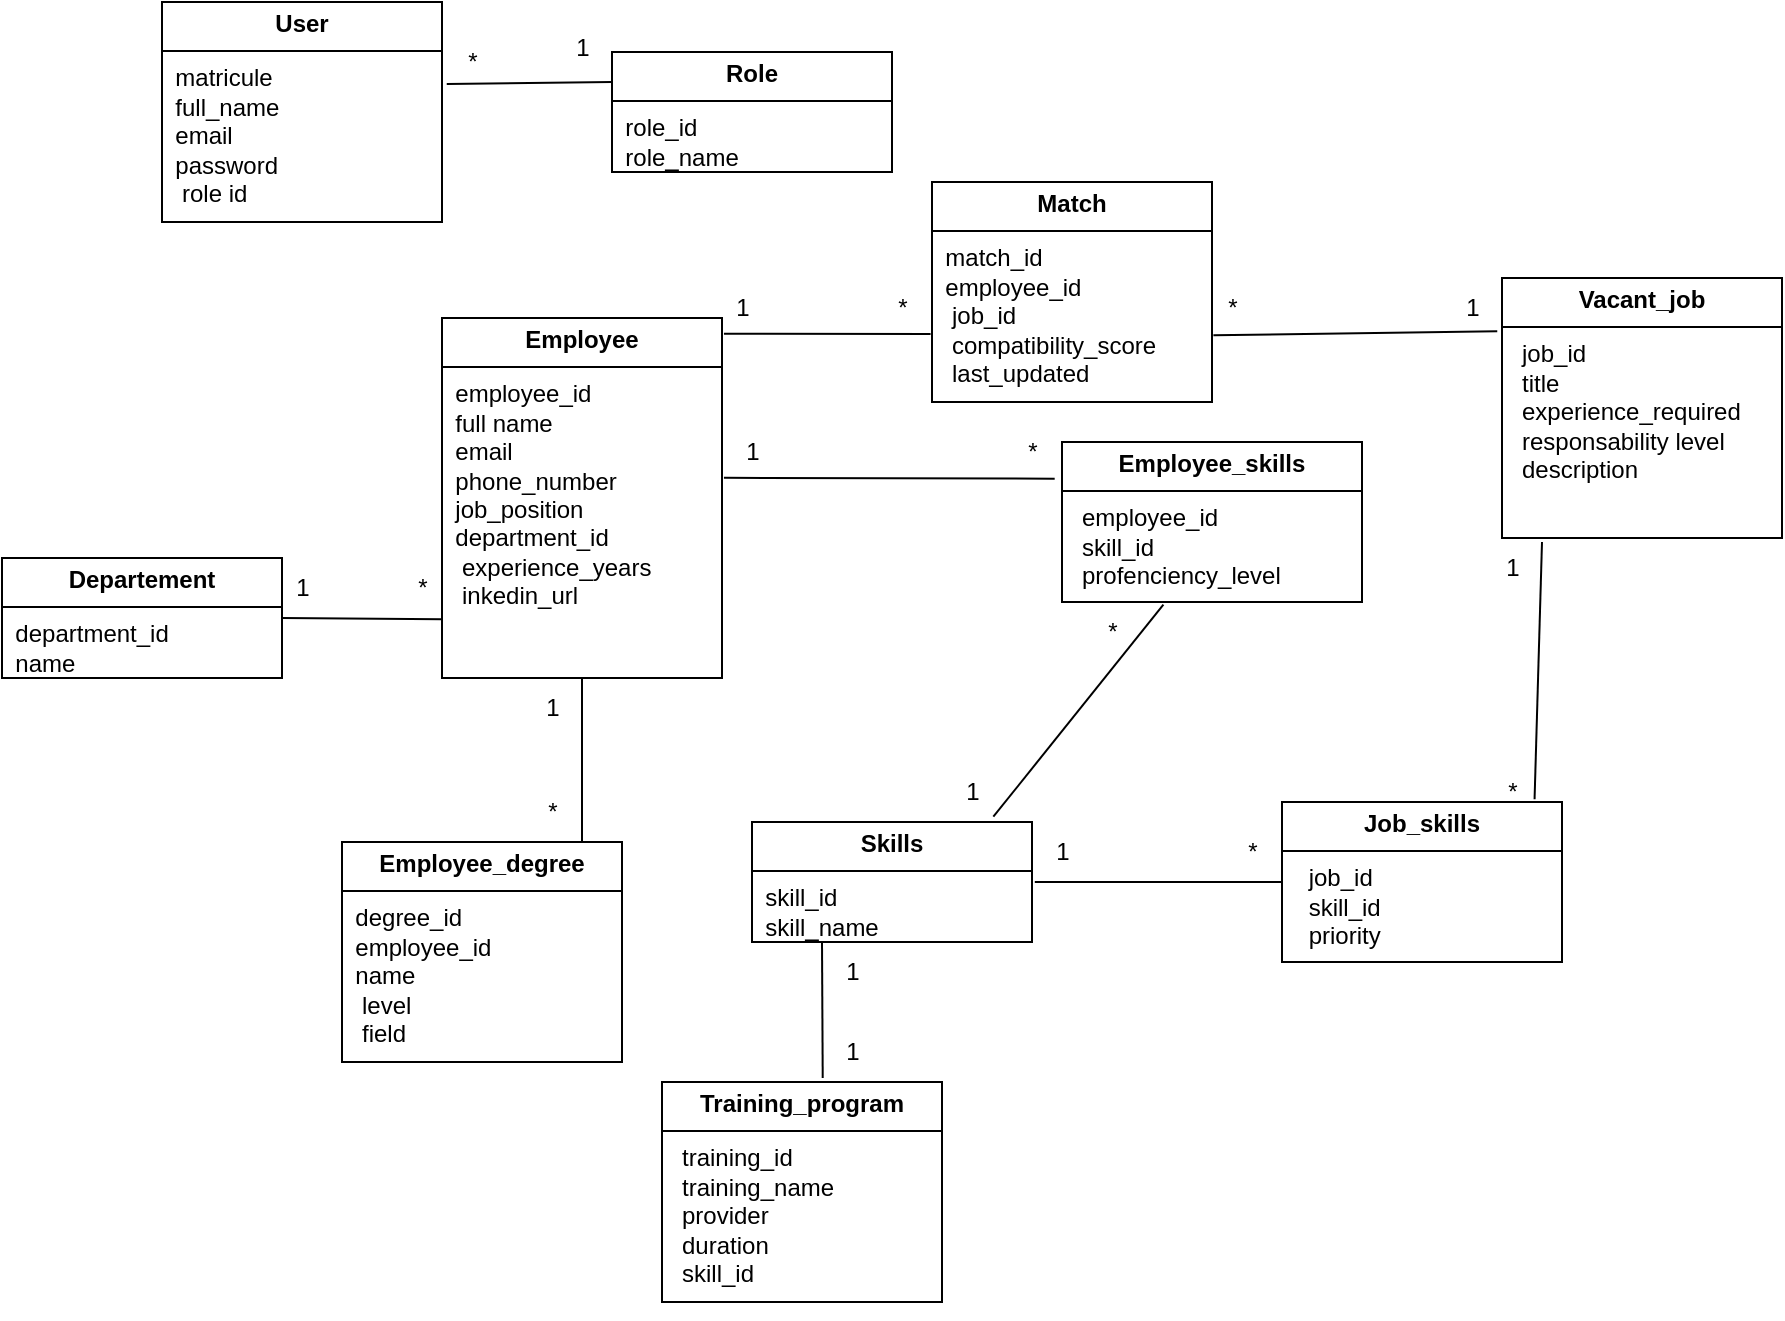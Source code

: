 <mxfile version="26.0.16">
  <diagram id="C5RBs43oDa-KdzZeNtuy" name="Page-1">
    <mxGraphModel dx="1221" dy="1871" grid="1" gridSize="10" guides="1" tooltips="1" connect="1" arrows="1" fold="1" page="1" pageScale="1" pageWidth="827" pageHeight="1169" math="0" shadow="0">
      <root>
        <mxCell id="WIyWlLk6GJQsqaUBKTNV-0" />
        <mxCell id="WIyWlLk6GJQsqaUBKTNV-1" parent="WIyWlLk6GJQsqaUBKTNV-0" />
        <mxCell id="3dclUxW02WmgJ_x5xP7q-3" value="&lt;p style=&quot;margin:0px;margin-top:4px;text-align:center;&quot;&gt;&lt;b&gt;Employee&lt;/b&gt;&lt;/p&gt;&lt;hr size=&quot;1&quot; style=&quot;border-style:solid;&quot;&gt;&lt;div style=&quot;height:2px;&quot;&gt;&amp;nbsp; employee_id&amp;nbsp; &amp;nbsp; &amp;nbsp; &amp;nbsp; &amp;nbsp; &amp;nbsp; &amp;nbsp; &amp;nbsp; &amp;nbsp; &amp;nbsp; &amp;nbsp; full name&amp;nbsp; &amp;nbsp; &amp;nbsp; &amp;nbsp; &amp;nbsp; &amp;nbsp; &amp;nbsp; &amp;nbsp; &amp;nbsp; &amp;nbsp; &amp;nbsp; &amp;nbsp; &amp;nbsp; &amp;nbsp; email&amp;nbsp; &amp;nbsp; &amp;nbsp; &amp;nbsp; &amp;nbsp; &amp;nbsp; &amp;nbsp; &amp;nbsp; &amp;nbsp; &amp;nbsp; &amp;nbsp; &amp;nbsp; &amp;nbsp; &amp;nbsp; &amp;nbsp; &amp;nbsp; &amp;nbsp; phone_number&amp;nbsp; &amp;nbsp; &amp;nbsp; &amp;nbsp; &amp;nbsp; &amp;nbsp; &amp;nbsp; &amp;nbsp; &amp;nbsp; job_position&amp;nbsp; &amp;nbsp; &amp;nbsp; &amp;nbsp; &amp;nbsp; &amp;nbsp; &amp;nbsp; &amp;nbsp; &amp;nbsp; &amp;nbsp; &amp;nbsp; department_id&amp;nbsp; &amp;nbsp; &amp;nbsp; &amp;nbsp; &amp;nbsp; &amp;nbsp; &amp;nbsp; &amp;nbsp; &amp;nbsp; &amp;nbsp;experience_years&amp;nbsp; &amp;nbsp; &amp;nbsp; &amp;nbsp; &amp;nbsp; &amp;nbsp; &amp;nbsp;inkedin_url&amp;nbsp; &amp;nbsp; &amp;nbsp; &amp;nbsp; &amp;nbsp; &amp;nbsp; &amp;nbsp; &amp;nbsp; &amp;nbsp; &amp;nbsp; &amp;nbsp; &amp;nbsp; &amp;nbsp; &amp;nbsp; &amp;nbsp; &amp;nbsp; &amp;nbsp; &amp;nbsp; &amp;nbsp; &amp;nbsp; &amp;nbsp; &amp;nbsp; &amp;nbsp; &amp;nbsp; &amp;nbsp; &amp;nbsp; &amp;nbsp; &amp;nbsp; &amp;nbsp; &amp;nbsp; &amp;nbsp; &amp;nbsp; &amp;nbsp; &amp;nbsp; &amp;nbsp; &amp;nbsp; &amp;nbsp; &amp;nbsp; &amp;nbsp; &amp;nbsp; &amp;nbsp; &amp;nbsp; &amp;nbsp;&amp;nbsp;&lt;/div&gt;&lt;div style=&quot;height:2px;&quot;&gt;&lt;br&gt;&lt;/div&gt;&lt;div style=&quot;height:2px;&quot;&gt;&lt;br&gt;&lt;/div&gt;" style="verticalAlign=top;align=left;overflow=fill;html=1;whiteSpace=wrap;" parent="WIyWlLk6GJQsqaUBKTNV-1" vertex="1">
          <mxGeometry x="240" y="78" width="140" height="180" as="geometry" />
        </mxCell>
        <mxCell id="3dclUxW02WmgJ_x5xP7q-4" value="&lt;p style=&quot;margin:0px;margin-top:4px;text-align:center;&quot;&gt;&lt;b&gt;Skills&lt;/b&gt;&lt;/p&gt;&lt;hr size=&quot;1&quot; style=&quot;border-style:solid;&quot;&gt;&lt;div style=&quot;height:2px;&quot;&gt;&amp;nbsp; skill_id&amp;nbsp; &amp;nbsp; &amp;nbsp; &amp;nbsp; &amp;nbsp; &amp;nbsp; &amp;nbsp; &amp;nbsp; &amp;nbsp; &amp;nbsp; &amp;nbsp; &amp;nbsp; &amp;nbsp; &amp;nbsp; &amp;nbsp; &amp;nbsp; skill_name&lt;/div&gt;&lt;div style=&quot;height:2px;&quot;&gt;&amp;nbsp;&lt;/div&gt;" style="verticalAlign=top;align=left;overflow=fill;html=1;whiteSpace=wrap;" parent="WIyWlLk6GJQsqaUBKTNV-1" vertex="1">
          <mxGeometry x="395" y="330" width="140" height="60" as="geometry" />
        </mxCell>
        <mxCell id="3dclUxW02WmgJ_x5xP7q-8" value="&lt;p style=&quot;margin:0px;margin-top:4px;text-align:center;&quot;&gt;&lt;b&gt;Employee_skills&lt;/b&gt;&lt;/p&gt;&lt;hr size=&quot;1&quot; style=&quot;border-style:solid;&quot;&gt;&lt;div style=&quot;height:2px;&quot;&gt;&amp;nbsp; &amp;nbsp;employee_id&amp;nbsp; &amp;nbsp; &amp;nbsp; &amp;nbsp; &amp;nbsp; &amp;nbsp; &amp;nbsp; &amp;nbsp; &amp;nbsp; &amp;nbsp; &amp;nbsp; &amp;nbsp; &amp;nbsp;skill_id&amp;nbsp; &amp;nbsp; &amp;nbsp; &amp;nbsp; &amp;nbsp; &amp;nbsp; &amp;nbsp; &amp;nbsp; &amp;nbsp; &amp;nbsp; &amp;nbsp; &amp;nbsp; &amp;nbsp; &amp;nbsp; &amp;nbsp; &amp;nbsp; &amp;nbsp; &amp;nbsp;profenciency_level&lt;/div&gt;" style="verticalAlign=top;align=left;overflow=fill;html=1;whiteSpace=wrap;" parent="WIyWlLk6GJQsqaUBKTNV-1" vertex="1">
          <mxGeometry x="550" y="140" width="150" height="80" as="geometry" />
        </mxCell>
        <mxCell id="3dclUxW02WmgJ_x5xP7q-9" style="edgeStyle=orthogonalEdgeStyle;rounded=0;orthogonalLoop=1;jettySize=auto;html=1;exitX=0.5;exitY=1;exitDx=0;exitDy=0;" parent="WIyWlLk6GJQsqaUBKTNV-1" source="3dclUxW02WmgJ_x5xP7q-4" target="3dclUxW02WmgJ_x5xP7q-4" edge="1">
          <mxGeometry relative="1" as="geometry" />
        </mxCell>
        <mxCell id="3dclUxW02WmgJ_x5xP7q-10" value="&lt;p style=&quot;margin:0px;margin-top:4px;text-align:center;&quot;&gt;&lt;b&gt;Vacant_job&lt;/b&gt;&lt;/p&gt;&lt;hr size=&quot;1&quot; style=&quot;border-style:solid;&quot;&gt;&lt;div style=&quot;height:2px;&quot;&gt;&amp;nbsp; &amp;nbsp;job_id&amp;nbsp; &amp;nbsp; &amp;nbsp; &amp;nbsp; &amp;nbsp; &amp;nbsp; &amp;nbsp; &amp;nbsp; &amp;nbsp; &amp;nbsp; &amp;nbsp; &amp;nbsp; &amp;nbsp; &amp;nbsp; &amp;nbsp; &amp;nbsp; &amp;nbsp;title&amp;nbsp; &amp;nbsp; &amp;nbsp; &amp;nbsp; &amp;nbsp; &amp;nbsp; &amp;nbsp; &amp;nbsp; &amp;nbsp; &amp;nbsp; &amp;nbsp; &amp;nbsp; &amp;nbsp; &amp;nbsp; &amp;nbsp; &amp;nbsp; &amp;nbsp; &amp;nbsp; &amp;nbsp;experience_required&amp;nbsp; &amp;nbsp; &amp;nbsp; &amp;nbsp; &amp;nbsp;responsability level&amp;nbsp; &amp;nbsp; &amp;nbsp; &amp;nbsp; &amp;nbsp; &amp;nbsp;description&amp;nbsp; &amp;nbsp; &amp;nbsp; &amp;nbsp; &amp;nbsp; &amp;nbsp; &amp;nbsp; &amp;nbsp; &amp;nbsp; &amp;nbsp; &amp;nbsp;&lt;/div&gt;" style="verticalAlign=top;align=left;overflow=fill;html=1;whiteSpace=wrap;" parent="WIyWlLk6GJQsqaUBKTNV-1" vertex="1">
          <mxGeometry x="770" y="58" width="140" height="130" as="geometry" />
        </mxCell>
        <mxCell id="3dclUxW02WmgJ_x5xP7q-11" value="&lt;p style=&quot;margin:0px;margin-top:4px;text-align:center;&quot;&gt;&lt;b&gt;Job_skills&lt;/b&gt;&lt;/p&gt;&lt;hr size=&quot;1&quot; style=&quot;border-style:solid;&quot;&gt;&lt;div style=&quot;height:2px;&quot;&gt;&amp;nbsp; &amp;nbsp; job_id&amp;nbsp; &amp;nbsp; &amp;nbsp; &amp;nbsp; &amp;nbsp; &amp;nbsp; &amp;nbsp; &amp;nbsp; &amp;nbsp; &amp;nbsp; &amp;nbsp; &amp;nbsp; &amp;nbsp; &amp;nbsp; &amp;nbsp; &amp;nbsp; skill_id&amp;nbsp; &amp;nbsp; &amp;nbsp; &amp;nbsp; &amp;nbsp; &amp;nbsp; &amp;nbsp; &amp;nbsp; &amp;nbsp; &amp;nbsp; &amp;nbsp; &amp;nbsp; &amp;nbsp; &amp;nbsp; &amp;nbsp; &amp;nbsp; priority&lt;/div&gt;" style="verticalAlign=top;align=left;overflow=fill;html=1;whiteSpace=wrap;" parent="WIyWlLk6GJQsqaUBKTNV-1" vertex="1">
          <mxGeometry x="660" y="320" width="140" height="80" as="geometry" />
        </mxCell>
        <mxCell id="3dclUxW02WmgJ_x5xP7q-12" value="&lt;p style=&quot;margin:0px;margin-top:4px;text-align:center;&quot;&gt;&lt;b&gt;Training_program&lt;/b&gt;&lt;/p&gt;&lt;hr size=&quot;1&quot; style=&quot;border-style:solid;&quot;&gt;&lt;div style=&quot;height:2px;&quot;&gt;&amp;nbsp; &amp;nbsp;training_id&amp;nbsp; &amp;nbsp; &amp;nbsp; &amp;nbsp; &amp;nbsp; &amp;nbsp; &amp;nbsp; &amp;nbsp; &amp;nbsp; &amp;nbsp; &amp;nbsp; &amp;nbsp; &amp;nbsp;training_name&amp;nbsp; &amp;nbsp; &amp;nbsp; &amp;nbsp; &amp;nbsp; &amp;nbsp; &amp;nbsp; &amp;nbsp; &amp;nbsp; &amp;nbsp;provider&amp;nbsp; &amp;nbsp; &amp;nbsp; &amp;nbsp; &amp;nbsp; &amp;nbsp; &amp;nbsp; &amp;nbsp; &amp;nbsp; &amp;nbsp; &amp;nbsp; &amp;nbsp; &amp;nbsp; &amp;nbsp; &amp;nbsp;duration&amp;nbsp; &amp;nbsp; &amp;nbsp; &amp;nbsp; &amp;nbsp; &amp;nbsp; &amp;nbsp; &amp;nbsp; &amp;nbsp; &amp;nbsp; &amp;nbsp; &amp;nbsp; &amp;nbsp; &amp;nbsp; &amp;nbsp;skill_id&amp;nbsp; &amp;nbsp; &amp;nbsp; &amp;nbsp; &amp;nbsp; &amp;nbsp; &amp;nbsp; &amp;nbsp; &amp;nbsp; &amp;nbsp; &amp;nbsp; &amp;nbsp; &amp;nbsp; &amp;nbsp; &amp;nbsp; &amp;nbsp; &amp;nbsp; &amp;nbsp; &amp;nbsp;&lt;/div&gt;" style="verticalAlign=top;align=left;overflow=fill;html=1;whiteSpace=wrap;" parent="WIyWlLk6GJQsqaUBKTNV-1" vertex="1">
          <mxGeometry x="350" y="460" width="140" height="110" as="geometry" />
        </mxCell>
        <mxCell id="3dclUxW02WmgJ_x5xP7q-25" value="" style="endArrow=none;html=1;rounded=0;exitX=0.902;exitY=-0.017;exitDx=0;exitDy=0;exitPerimeter=0;" parent="WIyWlLk6GJQsqaUBKTNV-1" source="3dclUxW02WmgJ_x5xP7q-11" edge="1">
          <mxGeometry relative="1" as="geometry">
            <mxPoint x="650" y="261.33" as="sourcePoint" />
            <mxPoint x="790" y="190" as="targetPoint" />
          </mxGeometry>
        </mxCell>
        <mxCell id="3dclUxW02WmgJ_x5xP7q-29" value="" style="endArrow=none;html=1;rounded=0;entryX=0;entryY=0.5;entryDx=0;entryDy=0;exitX=1;exitY=0.75;exitDx=0;exitDy=0;" parent="WIyWlLk6GJQsqaUBKTNV-1" target="3dclUxW02WmgJ_x5xP7q-11" edge="1">
          <mxGeometry relative="1" as="geometry">
            <mxPoint x="536.4" y="360" as="sourcePoint" />
            <mxPoint x="660.0" y="353.8" as="targetPoint" />
          </mxGeometry>
        </mxCell>
        <mxCell id="3dclUxW02WmgJ_x5xP7q-31" value="" style="endArrow=none;html=1;rounded=0;entryX=0.338;entryY=1.017;entryDx=0;entryDy=0;entryPerimeter=0;exitX=0.862;exitY=-0.044;exitDx=0;exitDy=0;exitPerimeter=0;" parent="WIyWlLk6GJQsqaUBKTNV-1" source="3dclUxW02WmgJ_x5xP7q-4" target="3dclUxW02WmgJ_x5xP7q-8" edge="1">
          <mxGeometry relative="1" as="geometry">
            <mxPoint x="490" y="280" as="sourcePoint" />
            <mxPoint x="510" y="240" as="targetPoint" />
          </mxGeometry>
        </mxCell>
        <mxCell id="3dclUxW02WmgJ_x5xP7q-32" value="" style="endArrow=none;html=1;rounded=0;entryX=0.878;entryY=0.944;entryDx=0;entryDy=0;entryPerimeter=0;exitX=1.007;exitY=0.444;exitDx=0;exitDy=0;exitPerimeter=0;" parent="WIyWlLk6GJQsqaUBKTNV-1" source="3dclUxW02WmgJ_x5xP7q-3" target="K-un5heEjTdDLmdkTGqn-6" edge="1">
          <mxGeometry relative="1" as="geometry">
            <mxPoint x="390" y="160" as="sourcePoint" />
            <mxPoint x="480" y="170" as="targetPoint" />
            <Array as="points" />
          </mxGeometry>
        </mxCell>
        <mxCell id="3dclUxW02WmgJ_x5xP7q-33" style="edgeStyle=orthogonalEdgeStyle;rounded=0;orthogonalLoop=1;jettySize=auto;html=1;exitX=0.5;exitY=1;exitDx=0;exitDy=0;" parent="WIyWlLk6GJQsqaUBKTNV-1" source="3dclUxW02WmgJ_x5xP7q-12" target="3dclUxW02WmgJ_x5xP7q-12" edge="1">
          <mxGeometry relative="1" as="geometry" />
        </mxCell>
        <mxCell id="K-un5heEjTdDLmdkTGqn-5" value="1" style="text;html=1;align=center;verticalAlign=middle;resizable=0;points=[];autosize=1;strokeColor=none;fillColor=none;" parent="WIyWlLk6GJQsqaUBKTNV-1" vertex="1">
          <mxGeometry x="380" y="130" width="30" height="30" as="geometry" />
        </mxCell>
        <mxCell id="K-un5heEjTdDLmdkTGqn-6" value="*" style="text;html=1;align=center;verticalAlign=middle;resizable=0;points=[];autosize=1;strokeColor=none;fillColor=none;" parent="WIyWlLk6GJQsqaUBKTNV-1" vertex="1">
          <mxGeometry x="520" y="130" width="30" height="30" as="geometry" />
        </mxCell>
        <mxCell id="K-un5heEjTdDLmdkTGqn-7" value="1" style="text;html=1;align=center;verticalAlign=middle;resizable=0;points=[];autosize=1;strokeColor=none;fillColor=none;" parent="WIyWlLk6GJQsqaUBKTNV-1" vertex="1">
          <mxGeometry x="535" y="330" width="30" height="30" as="geometry" />
        </mxCell>
        <mxCell id="K-un5heEjTdDLmdkTGqn-8" value="*" style="text;html=1;align=center;verticalAlign=middle;resizable=0;points=[];autosize=1;strokeColor=none;fillColor=none;" parent="WIyWlLk6GJQsqaUBKTNV-1" vertex="1">
          <mxGeometry x="560" y="220" width="30" height="30" as="geometry" />
        </mxCell>
        <mxCell id="K-un5heEjTdDLmdkTGqn-9" value="1" style="text;html=1;align=center;verticalAlign=middle;resizable=0;points=[];autosize=1;strokeColor=none;fillColor=none;" parent="WIyWlLk6GJQsqaUBKTNV-1" vertex="1">
          <mxGeometry x="490" y="300" width="30" height="30" as="geometry" />
        </mxCell>
        <mxCell id="K-un5heEjTdDLmdkTGqn-10" value="*" style="text;html=1;align=center;verticalAlign=middle;resizable=0;points=[];autosize=1;strokeColor=none;fillColor=none;" parent="WIyWlLk6GJQsqaUBKTNV-1" vertex="1">
          <mxGeometry x="630" y="330" width="30" height="30" as="geometry" />
        </mxCell>
        <mxCell id="K-un5heEjTdDLmdkTGqn-11" value="*" style="text;html=1;align=center;verticalAlign=middle;resizable=0;points=[];autosize=1;strokeColor=none;fillColor=none;" parent="WIyWlLk6GJQsqaUBKTNV-1" vertex="1">
          <mxGeometry x="760" y="300" width="30" height="30" as="geometry" />
        </mxCell>
        <mxCell id="K-un5heEjTdDLmdkTGqn-12" value="1" style="text;html=1;align=center;verticalAlign=middle;resizable=0;points=[];autosize=1;strokeColor=none;fillColor=none;" parent="WIyWlLk6GJQsqaUBKTNV-1" vertex="1">
          <mxGeometry x="760" y="188" width="30" height="30" as="geometry" />
        </mxCell>
        <mxCell id="K-un5heEjTdDLmdkTGqn-16" value="1" style="text;html=1;align=center;verticalAlign=middle;resizable=0;points=[];autosize=1;strokeColor=none;fillColor=none;" parent="WIyWlLk6GJQsqaUBKTNV-1" vertex="1">
          <mxGeometry x="430" y="390" width="30" height="30" as="geometry" />
        </mxCell>
        <mxCell id="rLfxlaUQJVoP89XnrwP1-2" value="&lt;p style=&quot;margin:0px;margin-top:4px;text-align:center;&quot;&gt;&lt;b&gt;Employee_degree&lt;/b&gt;&lt;/p&gt;&lt;hr size=&quot;1&quot; style=&quot;border-style:solid;&quot;&gt;&lt;div style=&quot;height:2px;&quot;&gt;&amp;nbsp; degree_id&amp;nbsp; &amp;nbsp; &amp;nbsp; &amp;nbsp; &amp;nbsp; &amp;nbsp; &amp;nbsp; &amp;nbsp; &amp;nbsp; &amp;nbsp; &amp;nbsp; &amp;nbsp; &amp;nbsp; employee_id&amp;nbsp; &amp;nbsp; &amp;nbsp; &amp;nbsp; &amp;nbsp; &amp;nbsp; &amp;nbsp; &amp;nbsp; &amp;nbsp; &amp;nbsp; &amp;nbsp; name&amp;nbsp; &amp;nbsp; &amp;nbsp; &amp;nbsp; &amp;nbsp; &amp;nbsp; &amp;nbsp; &amp;nbsp; &amp;nbsp; &amp;nbsp; &amp;nbsp; &amp;nbsp; &amp;nbsp; &amp;nbsp; &amp;nbsp; &amp;nbsp; &amp;nbsp;level&amp;nbsp; &amp;nbsp; &amp;nbsp; &amp;nbsp; &amp;nbsp; &amp;nbsp; &amp;nbsp; &amp;nbsp; &amp;nbsp; &amp;nbsp; &amp;nbsp; &amp;nbsp; &amp;nbsp; &amp;nbsp; &amp;nbsp; &amp;nbsp; &amp;nbsp; &amp;nbsp;field&lt;/div&gt;&lt;div style=&quot;height:2px;&quot;&gt;&amp;nbsp; &amp;nbsp; &amp;nbsp; &amp;nbsp;&lt;/div&gt;" style="verticalAlign=top;align=left;overflow=fill;html=1;whiteSpace=wrap;" parent="WIyWlLk6GJQsqaUBKTNV-1" vertex="1">
          <mxGeometry x="190" y="340" width="140" height="110" as="geometry" />
        </mxCell>
        <mxCell id="rLfxlaUQJVoP89XnrwP1-10" value="" style="endArrow=none;html=1;rounded=0;exitX=0.5;exitY=1;exitDx=0;exitDy=0;" parent="WIyWlLk6GJQsqaUBKTNV-1" source="3dclUxW02WmgJ_x5xP7q-3" edge="1">
          <mxGeometry width="50" height="50" relative="1" as="geometry">
            <mxPoint x="260" y="345" as="sourcePoint" />
            <mxPoint x="310" y="340" as="targetPoint" />
            <Array as="points" />
          </mxGeometry>
        </mxCell>
        <mxCell id="rLfxlaUQJVoP89XnrwP1-11" value="*" style="text;html=1;align=center;verticalAlign=middle;resizable=0;points=[];autosize=1;strokeColor=none;fillColor=none;" parent="WIyWlLk6GJQsqaUBKTNV-1" vertex="1">
          <mxGeometry x="280" y="310" width="30" height="30" as="geometry" />
        </mxCell>
        <mxCell id="rLfxlaUQJVoP89XnrwP1-12" value="1" style="text;html=1;align=center;verticalAlign=middle;resizable=0;points=[];autosize=1;strokeColor=none;fillColor=none;" parent="WIyWlLk6GJQsqaUBKTNV-1" vertex="1">
          <mxGeometry x="280" y="258" width="30" height="30" as="geometry" />
        </mxCell>
        <mxCell id="Gi6s6jYUTxmKe8OezvZy-0" style="edgeStyle=orthogonalEdgeStyle;rounded=0;orthogonalLoop=1;jettySize=auto;html=1;exitX=0.5;exitY=1;exitDx=0;exitDy=0;" parent="WIyWlLk6GJQsqaUBKTNV-1" source="3dclUxW02WmgJ_x5xP7q-10" target="3dclUxW02WmgJ_x5xP7q-10" edge="1">
          <mxGeometry relative="1" as="geometry" />
        </mxCell>
        <mxCell id="Gi6s6jYUTxmKe8OezvZy-2" value="&lt;p style=&quot;margin:0px;margin-top:4px;text-align:center;&quot;&gt;&lt;b&gt;Departement&lt;/b&gt;&lt;/p&gt;&lt;hr size=&quot;1&quot; style=&quot;border-style:solid;&quot;&gt;&lt;div style=&quot;height:2px;&quot;&gt;&amp;nbsp; department_id&amp;nbsp; &amp;nbsp; &amp;nbsp; &amp;nbsp; &amp;nbsp; &amp;nbsp; &amp;nbsp; &amp;nbsp; &amp;nbsp; name&lt;/div&gt;" style="verticalAlign=top;align=left;overflow=fill;html=1;whiteSpace=wrap;" parent="WIyWlLk6GJQsqaUBKTNV-1" vertex="1">
          <mxGeometry x="20" y="198" width="140" height="60" as="geometry" />
        </mxCell>
        <mxCell id="Gi6s6jYUTxmKe8OezvZy-10" value="" style="endArrow=none;html=1;rounded=0;exitX=1;exitY=0.5;exitDx=0;exitDy=0;entryX=0.002;entryY=0.837;entryDx=0;entryDy=0;entryPerimeter=0;" parent="WIyWlLk6GJQsqaUBKTNV-1" source="Gi6s6jYUTxmKe8OezvZy-2" target="3dclUxW02WmgJ_x5xP7q-3" edge="1">
          <mxGeometry width="50" height="50" relative="1" as="geometry">
            <mxPoint x="220" y="240" as="sourcePoint" />
            <mxPoint x="240" y="220" as="targetPoint" />
          </mxGeometry>
        </mxCell>
        <mxCell id="Gi6s6jYUTxmKe8OezvZy-11" value="*" style="text;html=1;align=center;verticalAlign=middle;resizable=0;points=[];autosize=1;strokeColor=none;fillColor=none;" parent="WIyWlLk6GJQsqaUBKTNV-1" vertex="1">
          <mxGeometry x="215" y="198" width="30" height="30" as="geometry" />
        </mxCell>
        <mxCell id="Gi6s6jYUTxmKe8OezvZy-14" value="1" style="text;html=1;align=center;verticalAlign=middle;resizable=0;points=[];autosize=1;strokeColor=none;fillColor=none;" parent="WIyWlLk6GJQsqaUBKTNV-1" vertex="1">
          <mxGeometry x="155" y="198" width="30" height="30" as="geometry" />
        </mxCell>
        <mxCell id="Gi6s6jYUTxmKe8OezvZy-15" value="&lt;p style=&quot;margin:0px;margin-top:4px;text-align:center;&quot;&gt;&lt;b&gt;Match&lt;/b&gt;&lt;/p&gt;&lt;hr size=&quot;1&quot; style=&quot;border-style:solid;&quot;&gt;&lt;div style=&quot;height:2px;&quot;&gt;&amp;nbsp; match_id&amp;nbsp; &amp;nbsp; &amp;nbsp; &amp;nbsp; &amp;nbsp; &amp;nbsp; &amp;nbsp; &amp;nbsp; &amp;nbsp; &amp;nbsp; &amp;nbsp; &amp;nbsp; &amp;nbsp; &amp;nbsp; employee_id&amp;nbsp; &amp;nbsp; &amp;nbsp; &amp;nbsp; &amp;nbsp; &amp;nbsp; &amp;nbsp; &amp;nbsp; &amp;nbsp; &amp;nbsp; &amp;nbsp; &amp;nbsp;job_id&amp;nbsp; &amp;nbsp; &amp;nbsp; &amp;nbsp; &amp;nbsp; &amp;nbsp; &amp;nbsp; &amp;nbsp; &amp;nbsp; &amp;nbsp; &amp;nbsp; &amp;nbsp; &amp;nbsp; &amp;nbsp; &amp;nbsp; &amp;nbsp; &amp;nbsp;compatibility_score&amp;nbsp; &amp;nbsp; &amp;nbsp; &amp;nbsp; &amp;nbsp; &amp;nbsp;last_updated&amp;nbsp; &amp;nbsp; &amp;nbsp; &amp;nbsp; &amp;nbsp; &amp;nbsp; &amp;nbsp; &amp;nbsp; &amp;nbsp; &amp;nbsp; &amp;nbsp; &amp;nbsp; &amp;nbsp; &amp;nbsp; &amp;nbsp; &amp;nbsp; &amp;nbsp; &amp;nbsp; &amp;nbsp; &amp;nbsp; &amp;nbsp; &amp;nbsp; &amp;nbsp;&lt;/div&gt;&lt;div style=&quot;height:2px;&quot;&gt;&lt;br&gt;&lt;/div&gt;" style="verticalAlign=top;align=left;overflow=fill;html=1;whiteSpace=wrap;" parent="WIyWlLk6GJQsqaUBKTNV-1" vertex="1">
          <mxGeometry x="485" y="10" width="140" height="110" as="geometry" />
        </mxCell>
        <mxCell id="Gi6s6jYUTxmKe8OezvZy-19" value="" style="endArrow=none;html=1;rounded=0;entryX=0.574;entryY=-0.018;entryDx=0;entryDy=0;entryPerimeter=0;exitX=0.25;exitY=1;exitDx=0;exitDy=0;" parent="WIyWlLk6GJQsqaUBKTNV-1" source="3dclUxW02WmgJ_x5xP7q-4" target="3dclUxW02WmgJ_x5xP7q-12" edge="1">
          <mxGeometry width="50" height="50" relative="1" as="geometry">
            <mxPoint x="420" y="440" as="sourcePoint" />
            <mxPoint x="405" y="390" as="targetPoint" />
            <Array as="points" />
          </mxGeometry>
        </mxCell>
        <mxCell id="K-un5heEjTdDLmdkTGqn-17" value="1" style="text;html=1;align=center;verticalAlign=middle;resizable=0;points=[];autosize=1;strokeColor=none;fillColor=none;" parent="WIyWlLk6GJQsqaUBKTNV-1" vertex="1">
          <mxGeometry x="430" y="430" width="30" height="30" as="geometry" />
        </mxCell>
        <mxCell id="Gi6s6jYUTxmKe8OezvZy-21" value="" style="endArrow=none;html=1;rounded=0;exitX=1.007;exitY=0.044;exitDx=0;exitDy=0;exitPerimeter=0;entryX=-0.005;entryY=0.691;entryDx=0;entryDy=0;entryPerimeter=0;" parent="WIyWlLk6GJQsqaUBKTNV-1" source="3dclUxW02WmgJ_x5xP7q-3" target="Gi6s6jYUTxmKe8OezvZy-15" edge="1">
          <mxGeometry width="50" height="50" relative="1" as="geometry">
            <mxPoint x="435" y="118" as="sourcePoint" />
            <mxPoint x="485" y="68" as="targetPoint" />
          </mxGeometry>
        </mxCell>
        <mxCell id="Gi6s6jYUTxmKe8OezvZy-24" value="1" style="text;html=1;align=center;verticalAlign=middle;resizable=0;points=[];autosize=1;strokeColor=none;fillColor=none;" parent="WIyWlLk6GJQsqaUBKTNV-1" vertex="1">
          <mxGeometry x="375" y="58" width="30" height="30" as="geometry" />
        </mxCell>
        <mxCell id="Gi6s6jYUTxmKe8OezvZy-25" value="*" style="text;html=1;align=center;verticalAlign=middle;resizable=0;points=[];autosize=1;strokeColor=none;fillColor=none;" parent="WIyWlLk6GJQsqaUBKTNV-1" vertex="1">
          <mxGeometry x="455" y="58" width="30" height="30" as="geometry" />
        </mxCell>
        <mxCell id="Gi6s6jYUTxmKe8OezvZy-26" value="*" style="text;html=1;align=center;verticalAlign=middle;resizable=0;points=[];autosize=1;strokeColor=none;fillColor=none;" parent="WIyWlLk6GJQsqaUBKTNV-1" vertex="1">
          <mxGeometry x="620" y="58" width="30" height="30" as="geometry" />
        </mxCell>
        <mxCell id="Gi6s6jYUTxmKe8OezvZy-27" value="1" style="text;html=1;align=center;verticalAlign=middle;resizable=0;points=[];autosize=1;strokeColor=none;fillColor=none;" parent="WIyWlLk6GJQsqaUBKTNV-1" vertex="1">
          <mxGeometry x="740" y="58" width="30" height="30" as="geometry" />
        </mxCell>
        <mxCell id="Gi6s6jYUTxmKe8OezvZy-28" value="" style="endArrow=none;html=1;rounded=0;exitX=1.005;exitY=0.697;exitDx=0;exitDy=0;entryX=-0.017;entryY=0.205;entryDx=0;entryDy=0;entryPerimeter=0;exitPerimeter=0;" parent="WIyWlLk6GJQsqaUBKTNV-1" source="Gi6s6jYUTxmKe8OezvZy-15" target="3dclUxW02WmgJ_x5xP7q-10" edge="1">
          <mxGeometry width="50" height="50" relative="1" as="geometry">
            <mxPoint x="625" y="82.5" as="sourcePoint" />
            <mxPoint x="760" y="83" as="targetPoint" />
          </mxGeometry>
        </mxCell>
        <mxCell id="vsK2suRvKI_17GRSWqCd-1" value="&lt;p style=&quot;margin:0px;margin-top:4px;text-align:center;&quot;&gt;&lt;b&gt;User&lt;/b&gt;&lt;/p&gt;&lt;hr size=&quot;1&quot; style=&quot;border-style:solid;&quot;&gt;&lt;div style=&quot;height:2px;&quot;&gt;&amp;nbsp; matricule&amp;nbsp; &amp;nbsp; &amp;nbsp; &amp;nbsp; &amp;nbsp; &amp;nbsp; &amp;nbsp; &amp;nbsp; &amp;nbsp; &amp;nbsp; &amp;nbsp; &amp;nbsp; &amp;nbsp; &amp;nbsp; full_name&amp;nbsp; &amp;nbsp; &amp;nbsp; &amp;nbsp; &amp;nbsp; &amp;nbsp; &amp;nbsp; &amp;nbsp; &amp;nbsp; &amp;nbsp; &amp;nbsp; &amp;nbsp; &amp;nbsp; email&amp;nbsp; &amp;nbsp; &amp;nbsp; &amp;nbsp; &amp;nbsp; &amp;nbsp; &amp;nbsp; &amp;nbsp; &amp;nbsp; &amp;nbsp; &amp;nbsp; &amp;nbsp; &amp;nbsp; &amp;nbsp; &amp;nbsp; &amp;nbsp; &amp;nbsp; password&amp;nbsp; &amp;nbsp; &amp;nbsp; &amp;nbsp; &amp;nbsp; &amp;nbsp; &amp;nbsp; &amp;nbsp; &amp;nbsp; &amp;nbsp; &amp;nbsp; &amp;nbsp; &amp;nbsp; &amp;nbsp;role id&amp;nbsp; &amp;nbsp; &amp;nbsp; &amp;nbsp; &amp;nbsp; &amp;nbsp; &amp;nbsp; &amp;nbsp; &amp;nbsp; &amp;nbsp; &amp;nbsp; &amp;nbsp; &amp;nbsp; &amp;nbsp; &amp;nbsp; &amp;nbsp; &amp;nbsp; &amp;nbsp; &amp;nbsp; &amp;nbsp;&amp;nbsp;&lt;/div&gt;" style="verticalAlign=top;align=left;overflow=fill;html=1;whiteSpace=wrap;" parent="WIyWlLk6GJQsqaUBKTNV-1" vertex="1">
          <mxGeometry x="100" y="-80" width="140" height="110" as="geometry" />
        </mxCell>
        <mxCell id="vsK2suRvKI_17GRSWqCd-2" value="&lt;p style=&quot;margin:0px;margin-top:4px;text-align:center;&quot;&gt;&lt;b&gt;Role&lt;/b&gt;&lt;/p&gt;&lt;hr size=&quot;1&quot; style=&quot;border-style:solid;&quot;&gt;&lt;div style=&quot;height:2px;&quot;&gt;&amp;nbsp; role_id&amp;nbsp; &amp;nbsp; &amp;nbsp; &amp;nbsp; &amp;nbsp; &amp;nbsp; &amp;nbsp; &amp;nbsp; &amp;nbsp; &amp;nbsp; &amp;nbsp; &amp;nbsp; &amp;nbsp; &amp;nbsp; &amp;nbsp; &amp;nbsp; role_name&lt;/div&gt;" style="verticalAlign=top;align=left;overflow=fill;html=1;whiteSpace=wrap;" parent="WIyWlLk6GJQsqaUBKTNV-1" vertex="1">
          <mxGeometry x="325" y="-55" width="140" height="60" as="geometry" />
        </mxCell>
        <mxCell id="vsK2suRvKI_17GRSWqCd-3" value="" style="endArrow=none;html=1;rounded=0;exitX=1.017;exitY=0.373;exitDx=0;exitDy=0;exitPerimeter=0;" parent="WIyWlLk6GJQsqaUBKTNV-1" source="vsK2suRvKI_17GRSWqCd-1" edge="1">
          <mxGeometry width="50" height="50" relative="1" as="geometry">
            <mxPoint x="275" y="10" as="sourcePoint" />
            <mxPoint x="325" y="-40" as="targetPoint" />
          </mxGeometry>
        </mxCell>
        <mxCell id="vsK2suRvKI_17GRSWqCd-4" value="*" style="text;html=1;align=center;verticalAlign=middle;resizable=0;points=[];autosize=1;strokeColor=none;fillColor=none;" parent="WIyWlLk6GJQsqaUBKTNV-1" vertex="1">
          <mxGeometry x="240" y="-65" width="30" height="30" as="geometry" />
        </mxCell>
        <mxCell id="vsK2suRvKI_17GRSWqCd-5" value="1" style="text;html=1;align=center;verticalAlign=middle;resizable=0;points=[];autosize=1;strokeColor=none;fillColor=none;" parent="WIyWlLk6GJQsqaUBKTNV-1" vertex="1">
          <mxGeometry x="295" y="-72" width="30" height="30" as="geometry" />
        </mxCell>
      </root>
    </mxGraphModel>
  </diagram>
</mxfile>
